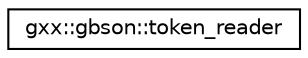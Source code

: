 digraph "Graphical Class Hierarchy"
{
  edge [fontname="Helvetica",fontsize="10",labelfontname="Helvetica",labelfontsize="10"];
  node [fontname="Helvetica",fontsize="10",shape=record];
  rankdir="LR";
  Node1 [label="gxx::gbson::token_reader",height=0.2,width=0.4,color="black", fillcolor="white", style="filled",URL="$classgxx_1_1gbson_1_1token__reader.html"];
}
